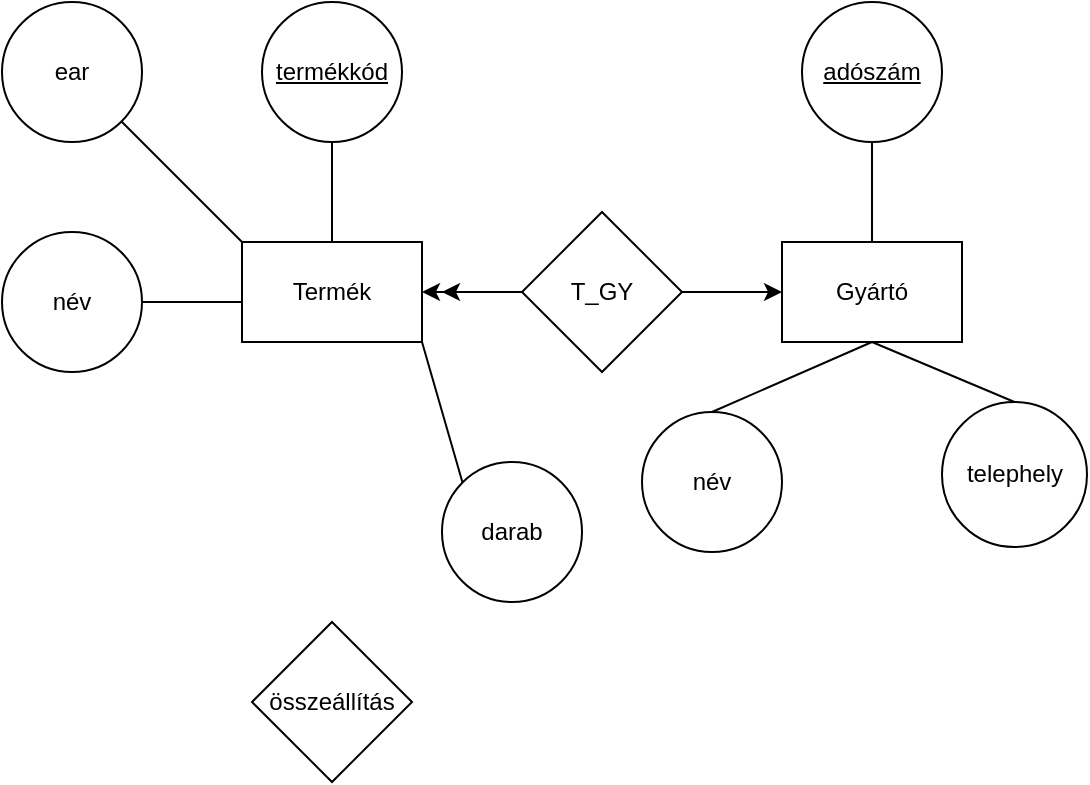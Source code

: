 <mxfile version="20.3.6" type="device"><diagram id="ZNRaHJi_X2b_73TwGno0" name="1 oldal"><mxGraphModel dx="959" dy="548" grid="1" gridSize="10" guides="1" tooltips="1" connect="1" arrows="1" fold="1" page="1" pageScale="1" pageWidth="827" pageHeight="1169" math="0" shadow="0"><root><mxCell id="0"/><mxCell id="1" parent="0"/><mxCell id="0swe6Pu1MPiv5PAeqEaU-1" value="Termék" style="rounded=0;whiteSpace=wrap;html=1;" vertex="1" parent="1"><mxGeometry x="210" y="250" width="90" height="50" as="geometry"/></mxCell><mxCell id="0swe6Pu1MPiv5PAeqEaU-2" value="Gyártó" style="rounded=0;whiteSpace=wrap;html=1;" vertex="1" parent="1"><mxGeometry x="480" y="250" width="90" height="50" as="geometry"/></mxCell><mxCell id="0swe6Pu1MPiv5PAeqEaU-3" value="T_GY" style="rhombus;whiteSpace=wrap;html=1;" vertex="1" parent="1"><mxGeometry x="350" y="235" width="80" height="80" as="geometry"/></mxCell><mxCell id="0swe6Pu1MPiv5PAeqEaU-4" value="" style="endArrow=classic;html=1;rounded=0;exitX=1;exitY=0.5;exitDx=0;exitDy=0;entryX=0;entryY=0.5;entryDx=0;entryDy=0;" edge="1" parent="1" source="0swe6Pu1MPiv5PAeqEaU-3" target="0swe6Pu1MPiv5PAeqEaU-2"><mxGeometry width="50" height="50" relative="1" as="geometry"><mxPoint x="430" y="280" as="sourcePoint"/><mxPoint x="480" y="230" as="targetPoint"/></mxGeometry></mxCell><mxCell id="0swe6Pu1MPiv5PAeqEaU-5" value="" style="endArrow=classic;html=1;rounded=0;entryX=1;entryY=0.5;entryDx=0;entryDy=0;exitX=0;exitY=0.5;exitDx=0;exitDy=0;" edge="1" parent="1" source="0swe6Pu1MPiv5PAeqEaU-3" target="0swe6Pu1MPiv5PAeqEaU-1"><mxGeometry width="50" height="50" relative="1" as="geometry"><mxPoint x="360" y="370" as="sourcePoint"/><mxPoint x="410" y="320" as="targetPoint"/></mxGeometry></mxCell><mxCell id="0swe6Pu1MPiv5PAeqEaU-6" value="&lt;u&gt;termékkód&lt;/u&gt;" style="ellipse;whiteSpace=wrap;html=1;aspect=fixed;" vertex="1" parent="1"><mxGeometry x="220" y="130" width="70" height="70" as="geometry"/></mxCell><mxCell id="0swe6Pu1MPiv5PAeqEaU-7" value="" style="endArrow=none;html=1;rounded=0;entryX=0.5;entryY=1;entryDx=0;entryDy=0;exitX=0.5;exitY=0;exitDx=0;exitDy=0;" edge="1" parent="1" source="0swe6Pu1MPiv5PAeqEaU-1" target="0swe6Pu1MPiv5PAeqEaU-6"><mxGeometry width="50" height="50" relative="1" as="geometry"><mxPoint x="210" y="250" as="sourcePoint"/><mxPoint x="260" y="200" as="targetPoint"/></mxGeometry></mxCell><mxCell id="0swe6Pu1MPiv5PAeqEaU-8" value="" style="endArrow=classic;html=1;rounded=0;exitX=0;exitY=0.5;exitDx=0;exitDy=0;" edge="1" parent="1" source="0swe6Pu1MPiv5PAeqEaU-3"><mxGeometry width="50" height="50" relative="1" as="geometry"><mxPoint x="360" y="370" as="sourcePoint"/><mxPoint x="310" y="275" as="targetPoint"/></mxGeometry></mxCell><mxCell id="0swe6Pu1MPiv5PAeqEaU-9" value="név" style="ellipse;whiteSpace=wrap;html=1;aspect=fixed;" vertex="1" parent="1"><mxGeometry x="90" y="245" width="70" height="70" as="geometry"/></mxCell><mxCell id="0swe6Pu1MPiv5PAeqEaU-10" value="" style="endArrow=none;html=1;rounded=0;exitX=1;exitY=0.5;exitDx=0;exitDy=0;" edge="1" parent="1" source="0swe6Pu1MPiv5PAeqEaU-9"><mxGeometry width="50" height="50" relative="1" as="geometry"><mxPoint x="170" y="370" as="sourcePoint"/><mxPoint x="210" y="280" as="targetPoint"/></mxGeometry></mxCell><mxCell id="0swe6Pu1MPiv5PAeqEaU-11" value="ear" style="ellipse;whiteSpace=wrap;html=1;aspect=fixed;" vertex="1" parent="1"><mxGeometry x="90" y="130" width="70" height="70" as="geometry"/></mxCell><mxCell id="0swe6Pu1MPiv5PAeqEaU-12" value="" style="endArrow=none;html=1;rounded=0;entryX=0;entryY=0;entryDx=0;entryDy=0;exitX=1;exitY=1;exitDx=0;exitDy=0;" edge="1" parent="1" source="0swe6Pu1MPiv5PAeqEaU-11" target="0swe6Pu1MPiv5PAeqEaU-1"><mxGeometry width="50" height="50" relative="1" as="geometry"><mxPoint x="360" y="370" as="sourcePoint"/><mxPoint x="410" y="320" as="targetPoint"/></mxGeometry></mxCell><mxCell id="0swe6Pu1MPiv5PAeqEaU-14" value="&lt;u&gt;adószám&lt;/u&gt;" style="ellipse;whiteSpace=wrap;html=1;aspect=fixed;" vertex="1" parent="1"><mxGeometry x="490" y="130" width="70" height="70" as="geometry"/></mxCell><mxCell id="0swe6Pu1MPiv5PAeqEaU-15" value="" style="endArrow=none;html=1;rounded=0;entryX=0.5;entryY=1;entryDx=0;entryDy=0;exitX=0.5;exitY=0;exitDx=0;exitDy=0;" edge="1" parent="1" source="0swe6Pu1MPiv5PAeqEaU-2" target="0swe6Pu1MPiv5PAeqEaU-14"><mxGeometry width="50" height="50" relative="1" as="geometry"><mxPoint x="360" y="370" as="sourcePoint"/><mxPoint x="410" y="320" as="targetPoint"/></mxGeometry></mxCell><mxCell id="0swe6Pu1MPiv5PAeqEaU-18" value="név" style="ellipse;whiteSpace=wrap;html=1;aspect=fixed;" vertex="1" parent="1"><mxGeometry x="410" y="335" width="70" height="70" as="geometry"/></mxCell><mxCell id="0swe6Pu1MPiv5PAeqEaU-20" value="" style="endArrow=none;html=1;rounded=0;entryX=0.5;entryY=1;entryDx=0;entryDy=0;exitX=0.5;exitY=0;exitDx=0;exitDy=0;" edge="1" parent="1" source="0swe6Pu1MPiv5PAeqEaU-18" target="0swe6Pu1MPiv5PAeqEaU-2"><mxGeometry width="50" height="50" relative="1" as="geometry"><mxPoint x="360" y="370" as="sourcePoint"/><mxPoint x="410" y="320" as="targetPoint"/></mxGeometry></mxCell><mxCell id="0swe6Pu1MPiv5PAeqEaU-21" value="telephely" style="ellipse;whiteSpace=wrap;html=1;aspect=fixed;" vertex="1" parent="1"><mxGeometry x="560" y="330" width="72.5" height="72.5" as="geometry"/></mxCell><mxCell id="0swe6Pu1MPiv5PAeqEaU-22" value="" style="endArrow=none;html=1;rounded=0;entryX=0.5;entryY=1;entryDx=0;entryDy=0;exitX=0.5;exitY=0;exitDx=0;exitDy=0;" edge="1" parent="1" source="0swe6Pu1MPiv5PAeqEaU-21" target="0swe6Pu1MPiv5PAeqEaU-2"><mxGeometry width="50" height="50" relative="1" as="geometry"><mxPoint x="360" y="370" as="sourcePoint"/><mxPoint x="410" y="320" as="targetPoint"/></mxGeometry></mxCell><mxCell id="0swe6Pu1MPiv5PAeqEaU-23" value="darab" style="ellipse;whiteSpace=wrap;html=1;aspect=fixed;" vertex="1" parent="1"><mxGeometry x="310" y="360" width="70" height="70" as="geometry"/></mxCell><mxCell id="0swe6Pu1MPiv5PAeqEaU-24" value="" style="endArrow=none;html=1;rounded=0;entryX=0;entryY=0;entryDx=0;entryDy=0;exitX=1;exitY=1;exitDx=0;exitDy=0;" edge="1" parent="1" source="0swe6Pu1MPiv5PAeqEaU-1" target="0swe6Pu1MPiv5PAeqEaU-23"><mxGeometry width="50" height="50" relative="1" as="geometry"><mxPoint x="360" y="370" as="sourcePoint"/><mxPoint x="410" y="320" as="targetPoint"/></mxGeometry></mxCell><mxCell id="0swe6Pu1MPiv5PAeqEaU-25" value="összeállítás" style="rhombus;whiteSpace=wrap;html=1;" vertex="1" parent="1"><mxGeometry x="215" y="440" width="80" height="80" as="geometry"/></mxCell></root></mxGraphModel></diagram></mxfile>